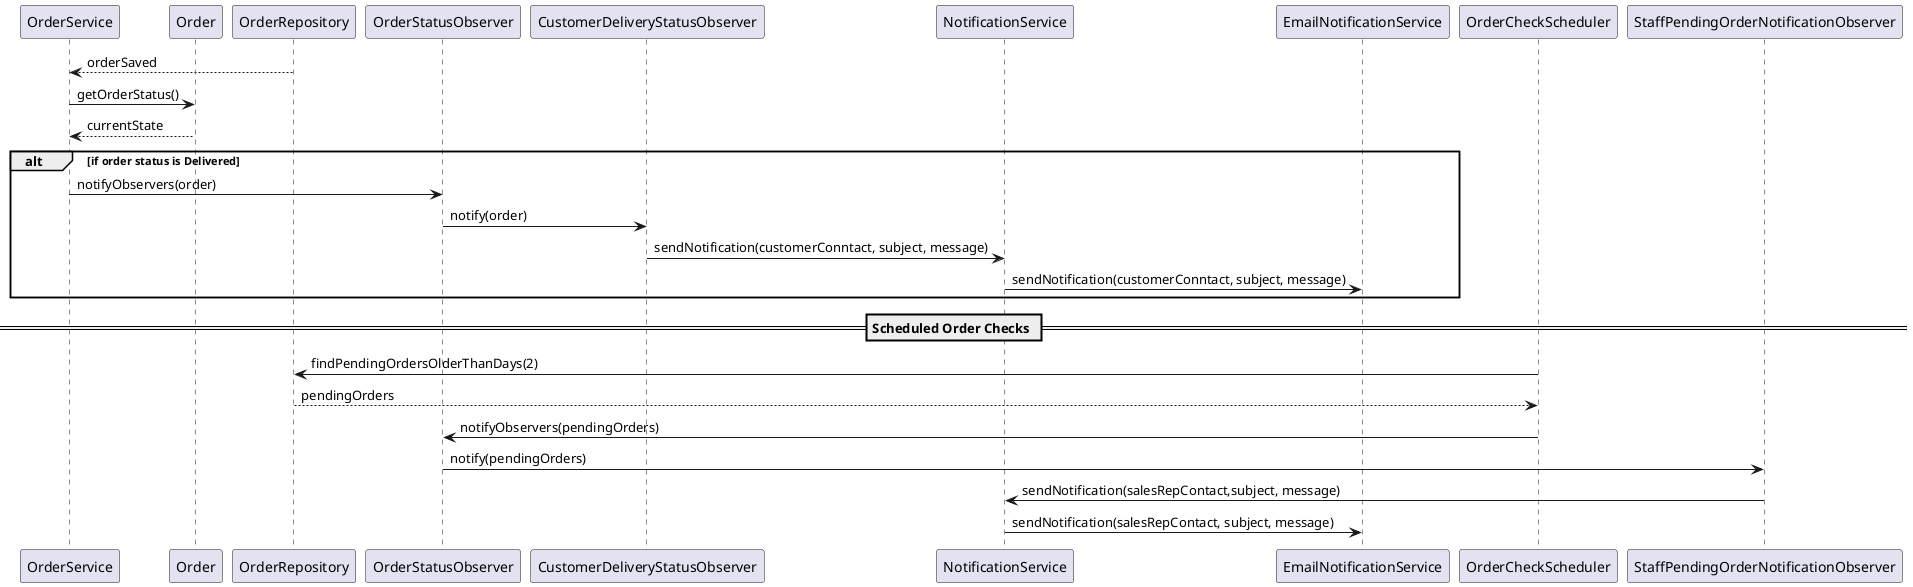 @startuml Order Update
' actor User as "SalesRep / Inventory Manager"
' participant "OrderController" as Controller
participant "OrderService" as ServiceInterface
' participant "OrderUpdateStrategy" as StrategyInterface
' participant "PendingOrderUpdateStrategy" as PendingStrategy
' participant "ProcessedOrderUpdateStrategy" as ProcessedStrategy
' participant "DeliveredOrderUpdateStrategy" as DeliveredStrategy
participant "Order" as OrderEntity
participant "OrderRepository" as Repo
participant "OrderStatusObserver" as ObserverInterface
participant "CustomerDeliveryStatusObserver" as DeliveryObserver
participant "NotificationService" as NotificationInterface
participant "EmailNotificationService" as Notification
participant "OrderCheckScheduler" as Scheduler
participant "StaffPendingOrderNotificationObserver" as PendingObserver

' User -> Controller : updateOrder(orderId, orderDto)
' Controller -> ServiceInterface : updateOrder(orderId, orderDto)
' ServiceInterface -> OrderEntity : getOrderStatus()
' OrderEntity --> ServiceInterface : currentState

' alt if state is Pending
'     ServiceInterface -> StrategyInterface : getStrategy(currentState)
'     StrategyInterface -> PendingStrategy : updateOrder(order, orderDto)
'     PendingStrategy -> Repo : save(order)
' else if state is Processed
'     ServiceInterface -> StrategyInterface : getStrategy(currentState)
'     StrategyInterface -> ProcessedStrategy : updateOrder(order, orderDto)
'     ProcessedStrategy -> Repo : save(order)
' else if state is Delivered
'     ServiceInterface -> StrategyInterface : getStrategy(currentState)
'     StrategyInterface -> DeliveredStrategy : updateOrder(order, orderDto)
' end

Repo --> ServiceInterface : orderSaved
ServiceInterface -> OrderEntity : getOrderStatus()
OrderEntity --> ServiceInterface : currentState

alt if order status is Delivered
    ServiceInterface -> ObserverInterface : notifyObservers(order)
    ObserverInterface -> DeliveryObserver : notify(order)
    DeliveryObserver -> NotificationInterface : sendNotification(customerConntact, subject, message)
    NotificationInterface -> Notification : sendNotification(customerConntact, subject, message)
end

== Scheduled Order Checks ==

Scheduler -> Repo : findPendingOrdersOlderThanDays(2)
Repo --> Scheduler : pendingOrders
Scheduler -> ObserverInterface : notifyObservers(pendingOrders)
ObserverInterface -> PendingObserver : notify(pendingOrders)
PendingObserver -> NotificationInterface : sendNotification(salesRepContact,subject, message)
NotificationInterface -> Notification : sendNotification(salesRepContact, subject, message)


@enduml
